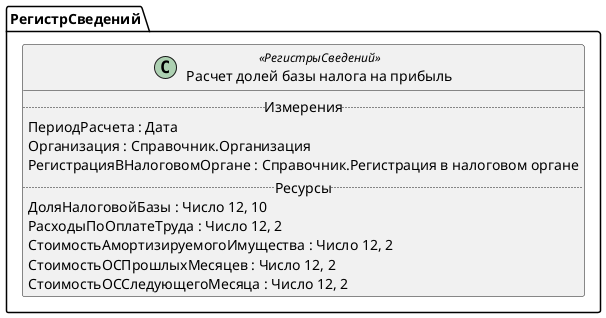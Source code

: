 ﻿@startuml РасчетДолейБазыНалогаНаПрибыль
'!include templates.wsd
'..\include templates.wsd
class РегистрСведений.РасчетДолейБазыНалогаНаПрибыль as "Расчет долей базы налога на прибыль" <<РегистрыСведений>>
{
..Измерения..
ПериодРасчета : Дата
Организация : Справочник.Организация
РегистрацияВНалоговомОргане : Справочник.Регистрация в налоговом органе
..Ресурсы..
ДоляНалоговойБазы : Число 12, 10
РасходыПоОплатеТруда : Число 12, 2
СтоимостьАмортизируемогоИмущества : Число 12, 2
СтоимостьОСПрошлыхМесяцев : Число 12, 2
СтоимостьОССледующегоМесяца : Число 12, 2
}
@enduml
